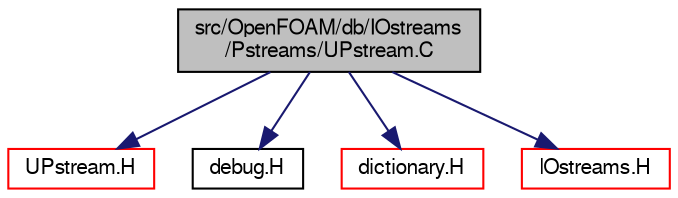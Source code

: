 digraph "src/OpenFOAM/db/IOstreams/Pstreams/UPstream.C"
{
  bgcolor="transparent";
  edge [fontname="FreeSans",fontsize="10",labelfontname="FreeSans",labelfontsize="10"];
  node [fontname="FreeSans",fontsize="10",shape=record];
  Node0 [label="src/OpenFOAM/db/IOstreams\l/Pstreams/UPstream.C",height=0.2,width=0.4,color="black", fillcolor="grey75", style="filled", fontcolor="black"];
  Node0 -> Node1 [color="midnightblue",fontsize="10",style="solid",fontname="FreeSans"];
  Node1 [label="UPstream.H",height=0.2,width=0.4,color="red",URL="$a09164.html"];
  Node0 -> Node55 [color="midnightblue",fontsize="10",style="solid",fontname="FreeSans"];
  Node55 [label="debug.H",height=0.2,width=0.4,color="black",URL="$a10256.html"];
  Node0 -> Node69 [color="midnightblue",fontsize="10",style="solid",fontname="FreeSans"];
  Node69 [label="dictionary.H",height=0.2,width=0.4,color="red",URL="$a08804.html"];
  Node0 -> Node85 [color="midnightblue",fontsize="10",style="solid",fontname="FreeSans"];
  Node85 [label="IOstreams.H",height=0.2,width=0.4,color="red",URL="$a09104.html",tooltip="Useful combination of include files which define Sin, Sout and Serr and the use of IO streams general..."];
}

